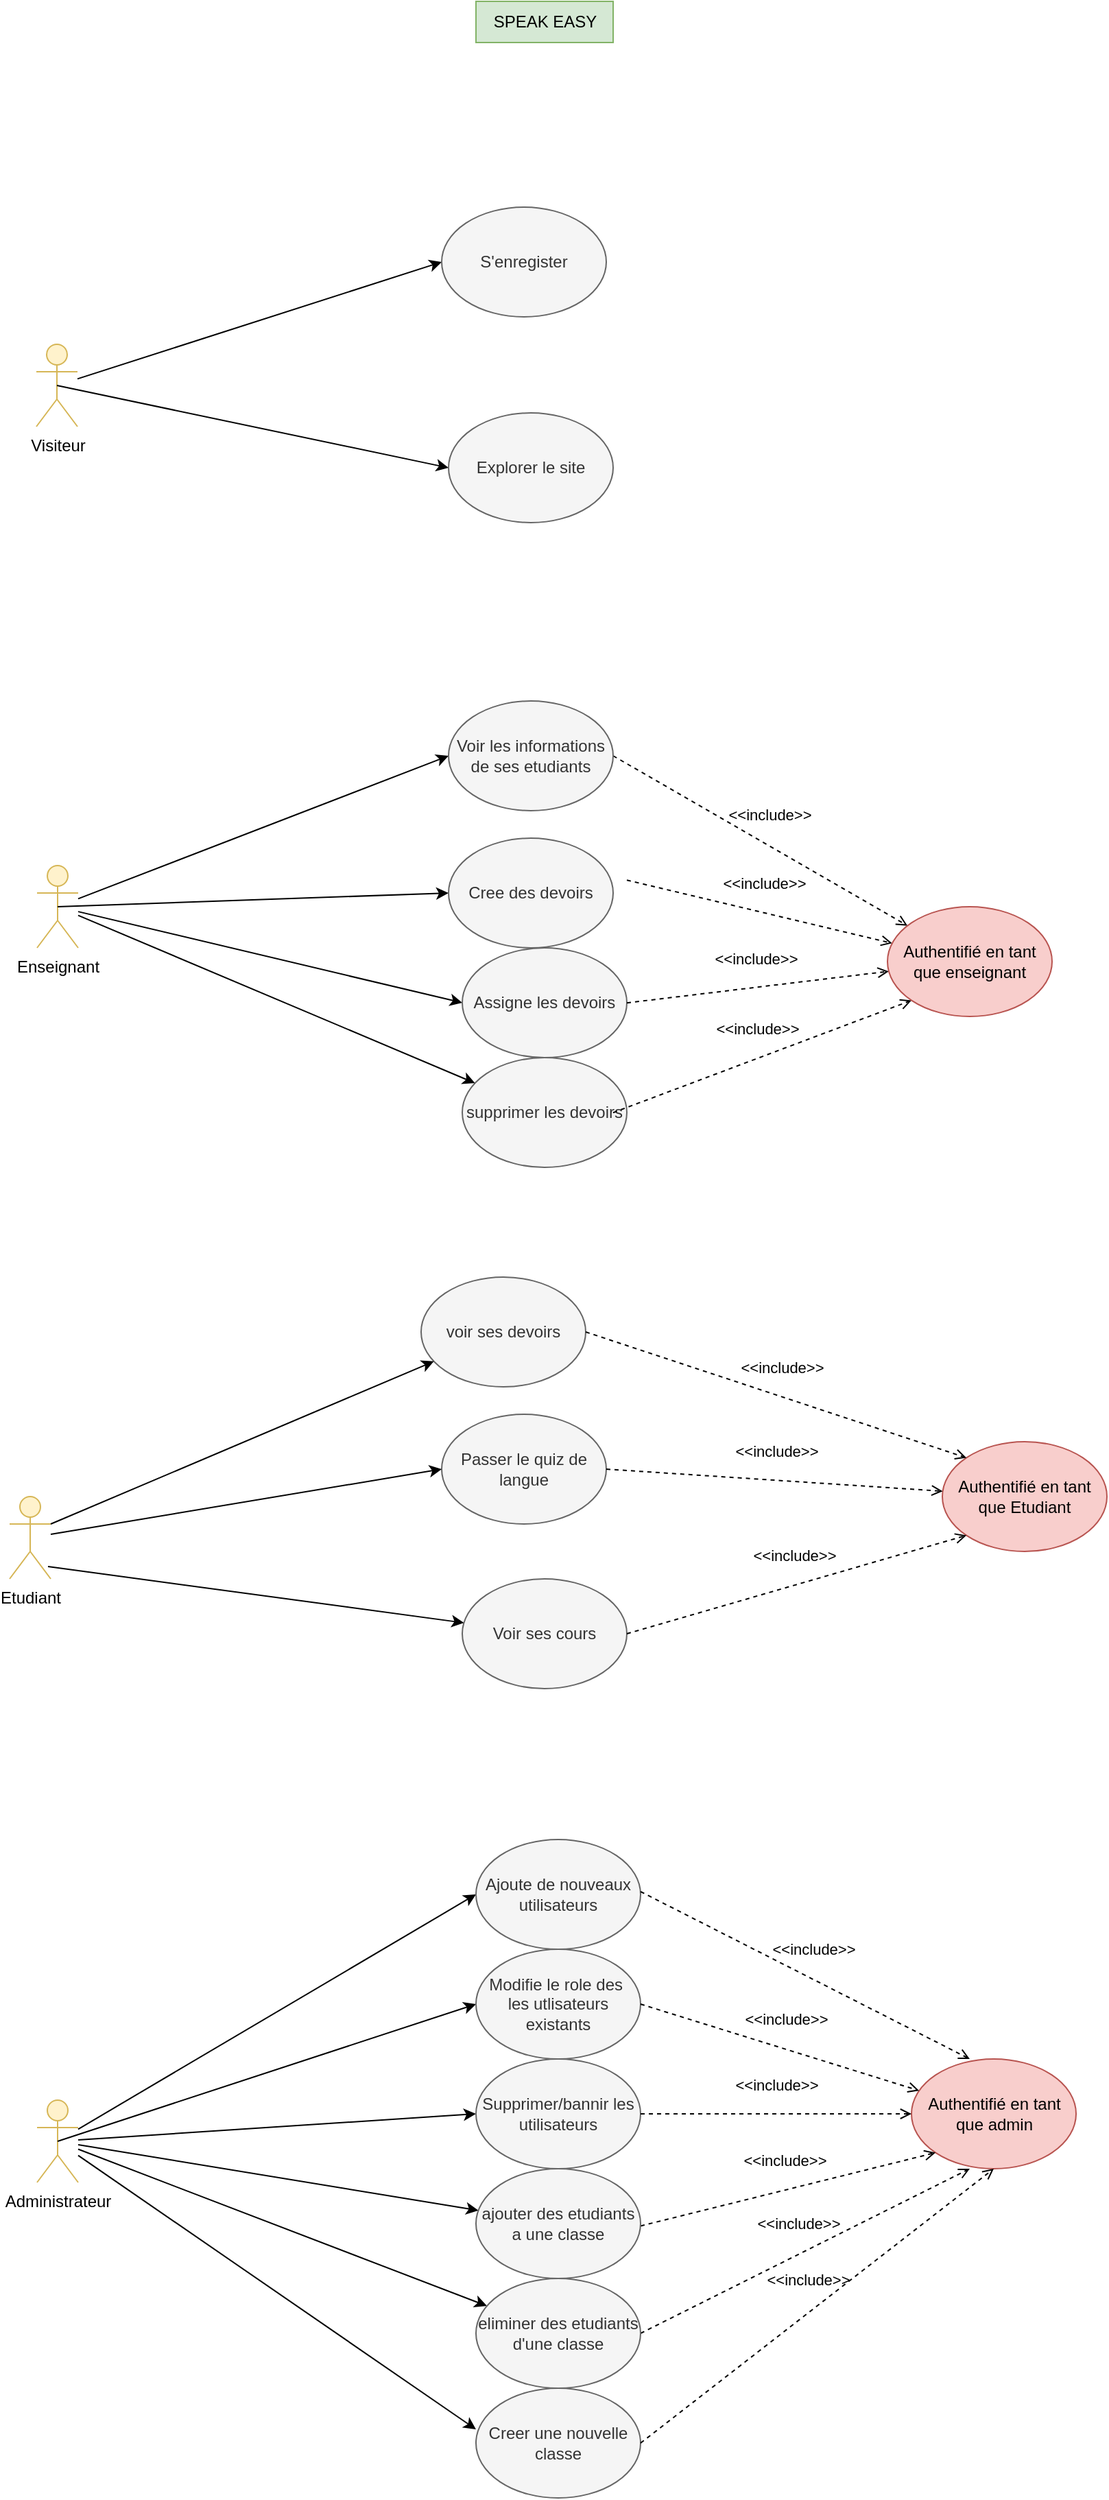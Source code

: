 <mxfile version="26.0.16">
  <diagram name="Page-1" id="1XbA3ETq3VBEF9W9ZLyl">
    <mxGraphModel dx="2206" dy="4286" grid="1" gridSize="10" guides="1" tooltips="1" connect="1" arrows="1" fold="1" page="1" pageScale="1" pageWidth="850" pageHeight="3000" math="0" shadow="0">
      <root>
        <mxCell id="0" />
        <mxCell id="1" parent="0" />
        <mxCell id="uxzcOQjASY8hEhgQHg69-1" value="Enseignant" style="shape=umlActor;verticalLabelPosition=bottom;verticalAlign=top;html=1;outlineConnect=0;fillColor=#fff2cc;strokeColor=#d6b656;" parent="1" vertex="1">
          <mxGeometry x="70" y="-2350" width="30" height="60" as="geometry" />
        </mxCell>
        <mxCell id="uxzcOQjASY8hEhgQHg69-3" value="" style="endArrow=classic;html=1;rounded=0;entryX=0;entryY=0.5;entryDx=0;entryDy=0;" parent="1" source="uxzcOQjASY8hEhgQHg69-1" target="sqNnA1TWhMJP8uDq0o5H-10" edge="1">
          <mxGeometry width="50" height="50" relative="1" as="geometry">
            <mxPoint x="110" y="-2200.5" as="sourcePoint" />
            <mxPoint x="380" y="-2390" as="targetPoint" />
          </mxGeometry>
        </mxCell>
        <mxCell id="uxzcOQjASY8hEhgQHg69-6" value="" style="endArrow=classic;html=1;rounded=0;exitX=0.5;exitY=0.5;exitDx=0;exitDy=0;exitPerimeter=0;entryX=0;entryY=0.5;entryDx=0;entryDy=0;" parent="1" source="uxzcOQjASY8hEhgQHg69-1" target="sqNnA1TWhMJP8uDq0o5H-19" edge="1">
          <mxGeometry width="50" height="50" relative="1" as="geometry">
            <mxPoint x="110" y="-2190" as="sourcePoint" />
            <mxPoint x="380" y="-2300" as="targetPoint" />
          </mxGeometry>
        </mxCell>
        <mxCell id="uxzcOQjASY8hEhgQHg69-8" value="" style="endArrow=classic;html=1;rounded=0;entryX=0;entryY=0.5;entryDx=0;entryDy=0;" parent="1" source="uxzcOQjASY8hEhgQHg69-1" target="sqNnA1TWhMJP8uDq0o5H-11" edge="1">
          <mxGeometry width="50" height="50" relative="1" as="geometry">
            <mxPoint x="110" y="-2180" as="sourcePoint" />
            <mxPoint x="350" y="-2210" as="targetPoint" />
          </mxGeometry>
        </mxCell>
        <mxCell id="MYI3bHqkSKxM3TeLz1Vq-6" value="&amp;lt;&amp;lt;include&amp;gt;&amp;gt;" style="html=1;verticalAlign=bottom;labelBackgroundColor=none;endArrow=open;endFill=0;dashed=1;rounded=0;exitX=1;exitY=0.5;exitDx=0;exitDy=0;" parent="1" source="sqNnA1TWhMJP8uDq0o5H-10" target="p4md7prPfN9l16zBofYL-7" edge="1">
          <mxGeometry x="0.005" y="12" width="160" relative="1" as="geometry">
            <mxPoint x="500" y="-2440" as="sourcePoint" />
            <mxPoint x="690" y="-2311.22" as="targetPoint" />
            <mxPoint as="offset" />
          </mxGeometry>
        </mxCell>
        <mxCell id="sqNnA1TWhMJP8uDq0o5H-10" value="Voir les informations de ses etudiants" style="ellipse;whiteSpace=wrap;html=1;fillColor=#f5f5f5;fontColor=#333333;strokeColor=#666666;" parent="1" vertex="1">
          <mxGeometry x="370" y="-2470" width="120" height="80" as="geometry" />
        </mxCell>
        <mxCell id="sqNnA1TWhMJP8uDq0o5H-11" value="Assigne les devoirs" style="ellipse;whiteSpace=wrap;html=1;fillColor=#f5f5f5;fontColor=#333333;strokeColor=#666666;" parent="1" vertex="1">
          <mxGeometry x="380" y="-2290" width="120" height="80" as="geometry" />
        </mxCell>
        <mxCell id="sqNnA1TWhMJP8uDq0o5H-17" value="supprimer les devoirs" style="ellipse;whiteSpace=wrap;html=1;fillColor=#f5f5f5;fontColor=#333333;strokeColor=#666666;" parent="1" vertex="1">
          <mxGeometry x="380" y="-2210" width="120" height="80" as="geometry" />
        </mxCell>
        <mxCell id="sqNnA1TWhMJP8uDq0o5H-19" value="Cree des devoirs" style="ellipse;whiteSpace=wrap;html=1;fillColor=#f5f5f5;fontColor=#333333;strokeColor=#666666;" parent="1" vertex="1">
          <mxGeometry x="370" y="-2370" width="120" height="80" as="geometry" />
        </mxCell>
        <mxCell id="sqNnA1TWhMJP8uDq0o5H-22" value="" style="endArrow=classic;html=1;rounded=0;" parent="1" source="uxzcOQjASY8hEhgQHg69-1" target="sqNnA1TWhMJP8uDq0o5H-17" edge="1">
          <mxGeometry width="50" height="50" relative="1" as="geometry">
            <mxPoint x="97" y="-2280" as="sourcePoint" />
            <mxPoint x="380" y="-2130" as="targetPoint" />
          </mxGeometry>
        </mxCell>
        <mxCell id="sqNnA1TWhMJP8uDq0o5H-31" value="Etudiant" style="shape=umlActor;verticalLabelPosition=bottom;verticalAlign=top;html=1;outlineConnect=0;fillColor=#fff2cc;strokeColor=#d6b656;" parent="1" vertex="1">
          <mxGeometry x="50" y="-1890" width="30" height="60" as="geometry" />
        </mxCell>
        <mxCell id="sqNnA1TWhMJP8uDq0o5H-36" value="Voir ses cours" style="ellipse;whiteSpace=wrap;html=1;fillColor=#f5f5f5;fontColor=#333333;strokeColor=#666666;" parent="1" vertex="1">
          <mxGeometry x="380" y="-1830" width="120" height="80" as="geometry" />
        </mxCell>
        <mxCell id="sqNnA1TWhMJP8uDq0o5H-37" value="" style="endArrow=classic;html=1;rounded=0;" parent="1" edge="1">
          <mxGeometry width="50" height="50" relative="1" as="geometry">
            <mxPoint x="78" y="-1839" as="sourcePoint" />
            <mxPoint x="381.2" y="-1797.959" as="targetPoint" />
          </mxGeometry>
        </mxCell>
        <mxCell id="sqNnA1TWhMJP8uDq0o5H-38" value="voir ses devoirs" style="ellipse;whiteSpace=wrap;html=1;fillColor=#f5f5f5;fontColor=#333333;strokeColor=#666666;" parent="1" vertex="1">
          <mxGeometry x="350" y="-2050" width="120" height="80" as="geometry" />
        </mxCell>
        <mxCell id="sqNnA1TWhMJP8uDq0o5H-39" value="" style="endArrow=classic;html=1;rounded=0;exitX=1;exitY=0.333;exitDx=0;exitDy=0;exitPerimeter=0;" parent="1" target="sqNnA1TWhMJP8uDq0o5H-38" edge="1" source="sqNnA1TWhMJP8uDq0o5H-31">
          <mxGeometry width="50" height="50" relative="1" as="geometry">
            <mxPoint x="90" y="-1839" as="sourcePoint" />
            <mxPoint x="390" y="-1990" as="targetPoint" />
          </mxGeometry>
        </mxCell>
        <mxCell id="sqNnA1TWhMJP8uDq0o5H-51" value="Administrateur" style="shape=umlActor;verticalLabelPosition=bottom;verticalAlign=top;html=1;outlineConnect=0;fillColor=#fff2cc;strokeColor=#d6b656;" parent="1" vertex="1">
          <mxGeometry x="70" y="-1450" width="30" height="60" as="geometry" />
        </mxCell>
        <mxCell id="sqNnA1TWhMJP8uDq0o5H-52" value="" style="endArrow=classic;html=1;rounded=0;entryX=0;entryY=0.5;entryDx=0;entryDy=0;" parent="1" source="sqNnA1TWhMJP8uDq0o5H-51" target="sqNnA1TWhMJP8uDq0o5H-55" edge="1">
          <mxGeometry width="50" height="50" relative="1" as="geometry">
            <mxPoint x="120" y="-1390.5" as="sourcePoint" />
            <mxPoint x="390" y="-1580" as="targetPoint" />
          </mxGeometry>
        </mxCell>
        <mxCell id="sqNnA1TWhMJP8uDq0o5H-53" value="" style="endArrow=classic;html=1;rounded=0;exitX=0.5;exitY=0.5;exitDx=0;exitDy=0;exitPerimeter=0;entryX=0;entryY=0.5;entryDx=0;entryDy=0;" parent="1" source="sqNnA1TWhMJP8uDq0o5H-51" target="sqNnA1TWhMJP8uDq0o5H-58" edge="1">
          <mxGeometry width="50" height="50" relative="1" as="geometry">
            <mxPoint x="120" y="-1380" as="sourcePoint" />
            <mxPoint x="390" y="-1490" as="targetPoint" />
          </mxGeometry>
        </mxCell>
        <mxCell id="sqNnA1TWhMJP8uDq0o5H-54" value="" style="endArrow=classic;html=1;rounded=0;entryX=0;entryY=0.5;entryDx=0;entryDy=0;" parent="1" source="sqNnA1TWhMJP8uDq0o5H-51" target="sqNnA1TWhMJP8uDq0o5H-56" edge="1">
          <mxGeometry width="50" height="50" relative="1" as="geometry">
            <mxPoint x="120" y="-1370" as="sourcePoint" />
            <mxPoint x="360" y="-1400" as="targetPoint" />
          </mxGeometry>
        </mxCell>
        <mxCell id="sqNnA1TWhMJP8uDq0o5H-55" value="Ajoute de nouveaux utilisateurs" style="ellipse;whiteSpace=wrap;html=1;fillColor=#f5f5f5;fontColor=#333333;strokeColor=#666666;" parent="1" vertex="1">
          <mxGeometry x="390" y="-1640" width="120" height="80" as="geometry" />
        </mxCell>
        <mxCell id="sqNnA1TWhMJP8uDq0o5H-56" value="Supprimer/bannir les utilisateurs" style="ellipse;whiteSpace=wrap;html=1;fillColor=#f5f5f5;fontColor=#333333;strokeColor=#666666;" parent="1" vertex="1">
          <mxGeometry x="390" y="-1480" width="120" height="80" as="geometry" />
        </mxCell>
        <mxCell id="sqNnA1TWhMJP8uDq0o5H-58" value="Modifie le role des&amp;nbsp; les utlisateurs existants" style="ellipse;whiteSpace=wrap;html=1;fillColor=#f5f5f5;fontColor=#333333;strokeColor=#666666;" parent="1" vertex="1">
          <mxGeometry x="390" y="-1560" width="120" height="80" as="geometry" />
        </mxCell>
        <mxCell id="sqNnA1TWhMJP8uDq0o5H-59" value="" style="endArrow=classic;html=1;rounded=0;" parent="1" source="sqNnA1TWhMJP8uDq0o5H-51" edge="1">
          <mxGeometry width="50" height="50" relative="1" as="geometry">
            <mxPoint x="120" y="-1485" as="sourcePoint" />
            <mxPoint x="397.993" y="-1299.948" as="targetPoint" />
          </mxGeometry>
        </mxCell>
        <mxCell id="sqNnA1TWhMJP8uDq0o5H-61" value="" style="endArrow=classic;html=1;rounded=0;" parent="1" source="sqNnA1TWhMJP8uDq0o5H-51" edge="1">
          <mxGeometry width="50" height="50" relative="1" as="geometry">
            <mxPoint x="107" y="-1470" as="sourcePoint" />
            <mxPoint x="391.745" y="-1369.576" as="targetPoint" />
          </mxGeometry>
        </mxCell>
        <mxCell id="sqNnA1TWhMJP8uDq0o5H-62" value="" style="endArrow=classic;html=1;rounded=0;" parent="1" source="sqNnA1TWhMJP8uDq0o5H-51" edge="1">
          <mxGeometry width="50" height="50" relative="1" as="geometry">
            <mxPoint x="80" y="-1360" as="sourcePoint" />
            <mxPoint x="390" y="-1210" as="targetPoint" />
          </mxGeometry>
        </mxCell>
        <mxCell id="p4md7prPfN9l16zBofYL-2" value="&amp;lt;&amp;lt;include&amp;gt;&amp;gt;" style="html=1;verticalAlign=bottom;labelBackgroundColor=none;endArrow=open;endFill=0;dashed=1;rounded=0;" parent="1" target="p4md7prPfN9l16zBofYL-7" edge="1">
          <mxGeometry x="0.005" y="12" width="160" relative="1" as="geometry">
            <mxPoint x="500" y="-2339.39" as="sourcePoint" />
            <mxPoint x="690" y="-2340" as="targetPoint" />
            <mxPoint as="offset" />
          </mxGeometry>
        </mxCell>
        <mxCell id="p4md7prPfN9l16zBofYL-4" value="&amp;lt;&amp;lt;include&amp;gt;&amp;gt;" style="html=1;verticalAlign=bottom;labelBackgroundColor=none;endArrow=open;endFill=0;dashed=1;rounded=0;entryX=0;entryY=1;entryDx=0;entryDy=0;" parent="1" target="p4md7prPfN9l16zBofYL-7" edge="1">
          <mxGeometry x="0.005" y="12" width="160" relative="1" as="geometry">
            <mxPoint x="490" y="-2169.89" as="sourcePoint" />
            <mxPoint x="680" y="-2170.5" as="targetPoint" />
            <mxPoint as="offset" />
          </mxGeometry>
        </mxCell>
        <mxCell id="p4md7prPfN9l16zBofYL-5" value="&amp;lt;&amp;lt;include&amp;gt;&amp;gt;" style="html=1;verticalAlign=bottom;labelBackgroundColor=none;endArrow=open;endFill=0;dashed=1;rounded=0;" parent="1" target="p4md7prPfN9l16zBofYL-7" edge="1">
          <mxGeometry x="0.005" y="12" width="160" relative="1" as="geometry">
            <mxPoint x="500" y="-2249.89" as="sourcePoint" />
            <mxPoint x="690" y="-2210" as="targetPoint" />
            <mxPoint as="offset" />
          </mxGeometry>
        </mxCell>
        <mxCell id="p4md7prPfN9l16zBofYL-7" value="Authentifié en tant que enseignant" style="ellipse;whiteSpace=wrap;html=1;fillColor=#f8cecc;strokeColor=#b85450;" parent="1" vertex="1">
          <mxGeometry x="690" y="-2320" width="120" height="80" as="geometry" />
        </mxCell>
        <mxCell id="p4md7prPfN9l16zBofYL-9" value="Authentifié en tant que Etudiant" style="ellipse;whiteSpace=wrap;html=1;fillColor=#f8cecc;strokeColor=#b85450;" parent="1" vertex="1">
          <mxGeometry x="730" y="-1930" width="120" height="80" as="geometry" />
        </mxCell>
        <mxCell id="p4md7prPfN9l16zBofYL-12" value="&amp;lt;&amp;lt;include&amp;gt;&amp;gt;" style="html=1;verticalAlign=bottom;labelBackgroundColor=none;endArrow=open;endFill=0;dashed=1;rounded=0;entryX=0;entryY=0;entryDx=0;entryDy=0;exitX=1;exitY=0.5;exitDx=0;exitDy=0;" parent="1" target="p4md7prPfN9l16zBofYL-9" edge="1" source="sqNnA1TWhMJP8uDq0o5H-38">
          <mxGeometry x="0.005" y="12" width="160" relative="1" as="geometry">
            <mxPoint x="500" y="-1850.0" as="sourcePoint" />
            <mxPoint x="708" y="-1784.56" as="targetPoint" />
            <mxPoint as="offset" />
          </mxGeometry>
        </mxCell>
        <mxCell id="p4md7prPfN9l16zBofYL-13" value="&amp;lt;&amp;lt;include&amp;gt;&amp;gt;" style="html=1;verticalAlign=bottom;labelBackgroundColor=none;endArrow=open;endFill=0;dashed=1;rounded=0;entryX=0;entryY=1;entryDx=0;entryDy=0;exitX=1;exitY=0.5;exitDx=0;exitDy=0;" parent="1" target="p4md7prPfN9l16zBofYL-9" edge="1">
          <mxGeometry x="0.009" y="12" width="160" relative="1" as="geometry">
            <mxPoint x="500" y="-1790" as="sourcePoint" />
            <mxPoint x="708" y="-1704.56" as="targetPoint" />
            <mxPoint as="offset" />
          </mxGeometry>
        </mxCell>
        <mxCell id="p4md7prPfN9l16zBofYL-21" value="Authentifié en tant que admin" style="ellipse;whiteSpace=wrap;html=1;fillColor=#f8cecc;strokeColor=#b85450;" parent="1" vertex="1">
          <mxGeometry x="707.5" y="-1480" width="120" height="80" as="geometry" />
        </mxCell>
        <mxCell id="p4md7prPfN9l16zBofYL-22" value="&amp;lt;&amp;lt;include&amp;gt;&amp;gt;" style="html=1;verticalAlign=bottom;labelBackgroundColor=none;endArrow=open;endFill=0;dashed=1;rounded=0;exitX=1;exitY=0.5;exitDx=0;exitDy=0;entryX=0.5;entryY=0;entryDx=0;entryDy=0;" parent="1" edge="1">
          <mxGeometry x="0.005" y="12" width="160" relative="1" as="geometry">
            <mxPoint x="510" y="-1602" as="sourcePoint" />
            <mxPoint x="750" y="-1480" as="targetPoint" />
            <mxPoint as="offset" />
          </mxGeometry>
        </mxCell>
        <mxCell id="p4md7prPfN9l16zBofYL-23" value="&amp;lt;&amp;lt;include&amp;gt;&amp;gt;" style="html=1;verticalAlign=bottom;labelBackgroundColor=none;endArrow=open;endFill=0;dashed=1;rounded=0;exitX=1;exitY=0.5;exitDx=0;exitDy=0;" parent="1" source="sqNnA1TWhMJP8uDq0o5H-58" target="p4md7prPfN9l16zBofYL-21" edge="1">
          <mxGeometry x="0.005" y="12" width="160" relative="1" as="geometry">
            <mxPoint x="505" y="-1520" as="sourcePoint" />
            <mxPoint x="707.574" y="-1468.284" as="targetPoint" />
            <mxPoint as="offset" />
          </mxGeometry>
        </mxCell>
        <mxCell id="p4md7prPfN9l16zBofYL-25" value="&amp;lt;&amp;lt;include&amp;gt;&amp;gt;" style="html=1;verticalAlign=bottom;labelBackgroundColor=none;endArrow=open;endFill=0;dashed=1;rounded=0;exitX=1;exitY=0.5;exitDx=0;exitDy=0;entryX=0;entryY=0.5;entryDx=0;entryDy=0;" parent="1" source="sqNnA1TWhMJP8uDq0o5H-56" target="p4md7prPfN9l16zBofYL-21" edge="1">
          <mxGeometry x="0.005" y="12" width="160" relative="1" as="geometry">
            <mxPoint x="510" y="-1440" as="sourcePoint" />
            <mxPoint x="690" y="-1440" as="targetPoint" />
            <mxPoint as="offset" />
          </mxGeometry>
        </mxCell>
        <mxCell id="p4md7prPfN9l16zBofYL-26" value="&amp;lt;&amp;lt;include&amp;gt;&amp;gt;" style="html=1;verticalAlign=bottom;labelBackgroundColor=none;endArrow=open;endFill=0;dashed=1;rounded=0;exitX=1;exitY=0.5;exitDx=0;exitDy=0;entryX=0;entryY=1;entryDx=0;entryDy=0;" parent="1" target="p4md7prPfN9l16zBofYL-21" edge="1">
          <mxGeometry x="0.005" y="12" width="160" relative="1" as="geometry">
            <mxPoint x="510" y="-1358.28" as="sourcePoint" />
            <mxPoint x="707.574" y="-1409.996" as="targetPoint" />
            <mxPoint as="offset" />
          </mxGeometry>
        </mxCell>
        <mxCell id="p4md7prPfN9l16zBofYL-27" value="&amp;lt;&amp;lt;include&amp;gt;&amp;gt;" style="html=1;verticalAlign=bottom;labelBackgroundColor=none;endArrow=open;endFill=0;dashed=1;rounded=0;exitX=1;exitY=0.5;exitDx=0;exitDy=0;entryX=0.5;entryY=1;entryDx=0;entryDy=0;" parent="1" edge="1">
          <mxGeometry x="0.005" y="12" width="160" relative="1" as="geometry">
            <mxPoint x="510" y="-1280" as="sourcePoint" />
            <mxPoint x="750" y="-1400" as="targetPoint" />
            <mxPoint as="offset" />
          </mxGeometry>
        </mxCell>
        <mxCell id="i4RMWZZyGy1wqA9w_e9D-3" value="SPEAK EASY" style="text;html=1;align=center;verticalAlign=middle;resizable=0;points=[];autosize=1;strokeColor=#82b366;fillColor=#d5e8d4;" vertex="1" parent="1">
          <mxGeometry x="390" y="-2980" width="100" height="30" as="geometry" />
        </mxCell>
        <mxCell id="i4RMWZZyGy1wqA9w_e9D-5" value="ajouter des etudiants a une classe" style="ellipse;whiteSpace=wrap;html=1;fillColor=#f5f5f5;fontColor=#333333;strokeColor=#666666;" vertex="1" parent="1">
          <mxGeometry x="390" y="-1400" width="120" height="80" as="geometry" />
        </mxCell>
        <mxCell id="i4RMWZZyGy1wqA9w_e9D-6" value="eliminer des etudiants d&#39;une classe" style="ellipse;whiteSpace=wrap;html=1;fillColor=#f5f5f5;fontColor=#333333;strokeColor=#666666;" vertex="1" parent="1">
          <mxGeometry x="390" y="-1320" width="120" height="80" as="geometry" />
        </mxCell>
        <mxCell id="i4RMWZZyGy1wqA9w_e9D-7" value="Creer une nouvelle classe" style="ellipse;whiteSpace=wrap;html=1;fillColor=#f5f5f5;fontColor=#333333;strokeColor=#666666;" vertex="1" parent="1">
          <mxGeometry x="390" y="-1240" width="120" height="80" as="geometry" />
        </mxCell>
        <mxCell id="i4RMWZZyGy1wqA9w_e9D-9" value="&amp;lt;&amp;lt;include&amp;gt;&amp;gt;" style="html=1;verticalAlign=bottom;labelBackgroundColor=none;endArrow=open;endFill=0;dashed=1;rounded=0;exitX=1;exitY=0.5;exitDx=0;exitDy=0;entryX=0.5;entryY=1;entryDx=0;entryDy=0;" edge="1" parent="1" source="i4RMWZZyGy1wqA9w_e9D-7" target="p4md7prPfN9l16zBofYL-21">
          <mxGeometry x="0.005" y="12" width="160" relative="1" as="geometry">
            <mxPoint x="486" y="-1760" as="sourcePoint" />
            <mxPoint x="726" y="-1880" as="targetPoint" />
            <mxPoint as="offset" />
          </mxGeometry>
        </mxCell>
        <mxCell id="i4RMWZZyGy1wqA9w_e9D-10" value="Visiteur" style="shape=umlActor;verticalLabelPosition=bottom;verticalAlign=top;html=1;outlineConnect=0;fillColor=#fff2cc;strokeColor=#d6b656;" vertex="1" parent="1">
          <mxGeometry x="69.5" y="-2730" width="30" height="60" as="geometry" />
        </mxCell>
        <mxCell id="i4RMWZZyGy1wqA9w_e9D-11" value="" style="endArrow=classic;html=1;rounded=0;entryX=0;entryY=0.5;entryDx=0;entryDy=0;" edge="1" parent="1" source="i4RMWZZyGy1wqA9w_e9D-10" target="i4RMWZZyGy1wqA9w_e9D-15">
          <mxGeometry width="50" height="50" relative="1" as="geometry">
            <mxPoint x="109.5" y="-2580.5" as="sourcePoint" />
            <mxPoint x="379.5" y="-2770" as="targetPoint" />
          </mxGeometry>
        </mxCell>
        <mxCell id="i4RMWZZyGy1wqA9w_e9D-12" value="" style="endArrow=classic;html=1;rounded=0;exitX=0.5;exitY=0.5;exitDx=0;exitDy=0;exitPerimeter=0;entryX=0;entryY=0.5;entryDx=0;entryDy=0;" edge="1" parent="1" source="i4RMWZZyGy1wqA9w_e9D-10" target="i4RMWZZyGy1wqA9w_e9D-17">
          <mxGeometry width="50" height="50" relative="1" as="geometry">
            <mxPoint x="109.5" y="-2570" as="sourcePoint" />
            <mxPoint x="379.5" y="-2680" as="targetPoint" />
          </mxGeometry>
        </mxCell>
        <mxCell id="i4RMWZZyGy1wqA9w_e9D-15" value="S&#39;enregister" style="ellipse;whiteSpace=wrap;html=1;fillColor=#f5f5f5;fontColor=#333333;strokeColor=#666666;" vertex="1" parent="1">
          <mxGeometry x="365" y="-2830" width="120" height="80" as="geometry" />
        </mxCell>
        <mxCell id="i4RMWZZyGy1wqA9w_e9D-17" value="Explorer le site" style="ellipse;whiteSpace=wrap;html=1;fillColor=#f5f5f5;fontColor=#333333;strokeColor=#666666;" vertex="1" parent="1">
          <mxGeometry x="370" y="-2680" width="120" height="80" as="geometry" />
        </mxCell>
        <mxCell id="i4RMWZZyGy1wqA9w_e9D-22" value="Passer le quiz de langue" style="ellipse;whiteSpace=wrap;html=1;fillColor=#f5f5f5;fontColor=#333333;strokeColor=#666666;" vertex="1" parent="1">
          <mxGeometry x="365" y="-1950" width="120" height="80" as="geometry" />
        </mxCell>
        <mxCell id="i4RMWZZyGy1wqA9w_e9D-23" value="" style="endArrow=classic;html=1;rounded=0;entryX=0;entryY=0.5;entryDx=0;entryDy=0;" edge="1" parent="1" source="sqNnA1TWhMJP8uDq0o5H-31" target="i4RMWZZyGy1wqA9w_e9D-22">
          <mxGeometry width="50" height="50" relative="1" as="geometry">
            <mxPoint x="71" y="-1851" as="sourcePoint" />
            <mxPoint x="350" y="-1970" as="targetPoint" />
          </mxGeometry>
        </mxCell>
        <mxCell id="i4RMWZZyGy1wqA9w_e9D-24" value="&amp;lt;&amp;lt;include&amp;gt;&amp;gt;" style="html=1;verticalAlign=bottom;labelBackgroundColor=none;endArrow=open;endFill=0;dashed=1;rounded=0;exitX=1;exitY=0.5;exitDx=0;exitDy=0;" edge="1" parent="1" source="i4RMWZZyGy1wqA9w_e9D-22" target="p4md7prPfN9l16zBofYL-9">
          <mxGeometry x="0.005" y="12" width="160" relative="1" as="geometry">
            <mxPoint x="480" y="-1910" as="sourcePoint" />
            <mxPoint x="740" y="-1790" as="targetPoint" />
            <mxPoint as="offset" />
          </mxGeometry>
        </mxCell>
      </root>
    </mxGraphModel>
  </diagram>
</mxfile>
